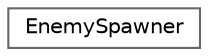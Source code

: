 digraph "Graphical Class Hierarchy"
{
 // LATEX_PDF_SIZE
  bgcolor="transparent";
  edge [fontname=Helvetica,fontsize=10,labelfontname=Helvetica,labelfontsize=10];
  node [fontname=Helvetica,fontsize=10,shape=box,height=0.2,width=0.4];
  rankdir="LR";
  Node0 [id="Node000000",label="EnemySpawner",height=0.2,width=0.4,color="grey40", fillcolor="white", style="filled",URL="$classEnemySpawner.html",tooltip=" "];
}
